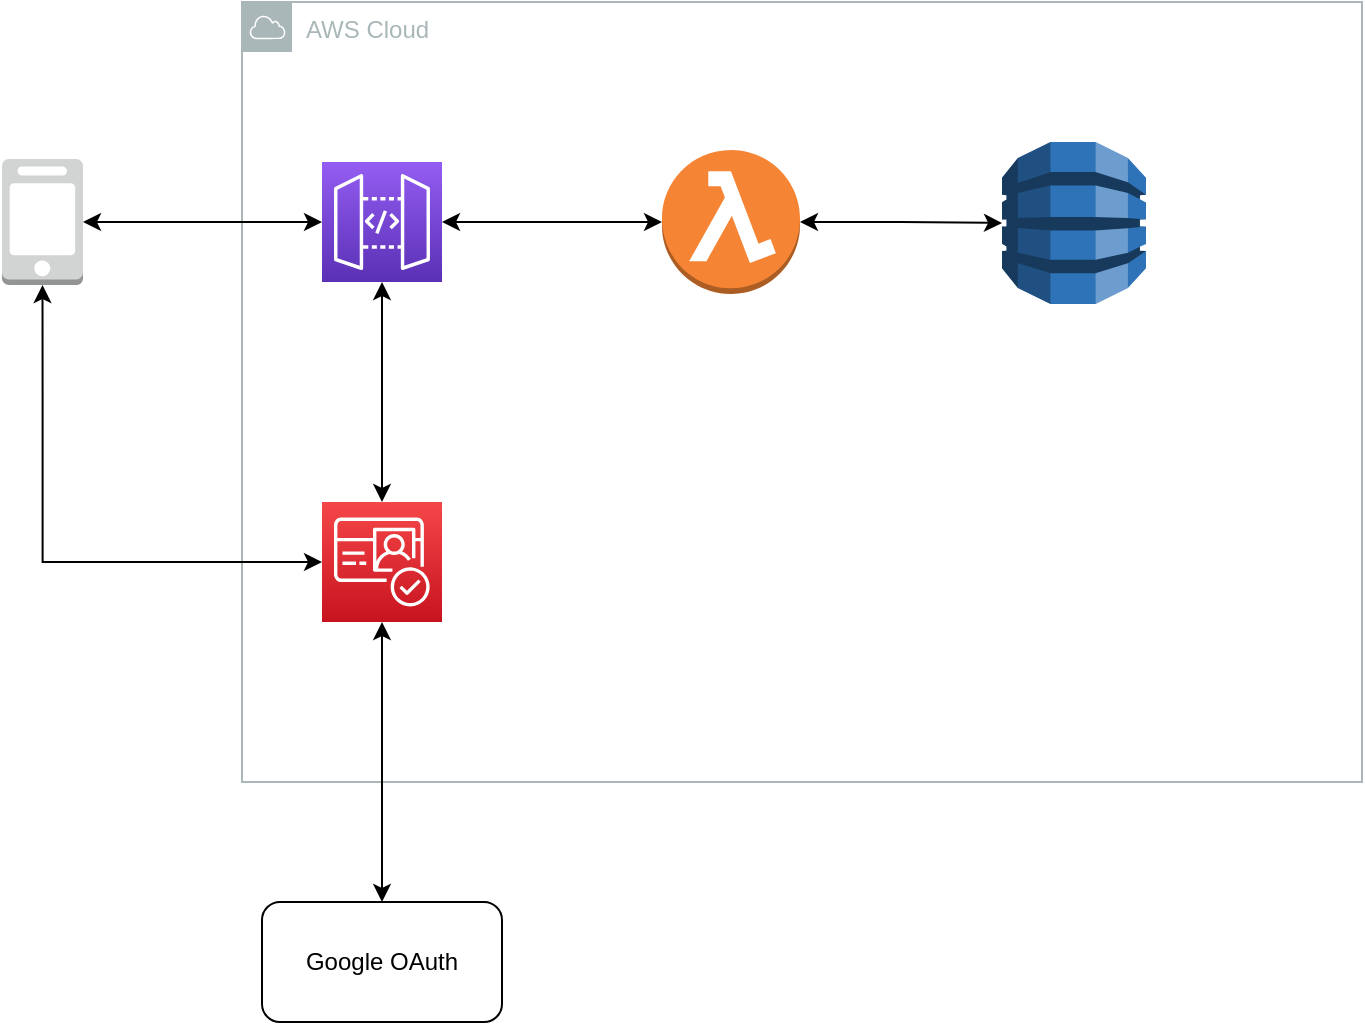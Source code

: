 <mxfile version="21.3.2" type="device">
  <diagram name="Page-1" id="h3ejrtiKPqcqL7NYXR60">
    <mxGraphModel dx="1026" dy="577" grid="1" gridSize="10" guides="1" tooltips="1" connect="1" arrows="1" fold="1" page="1" pageScale="1" pageWidth="850" pageHeight="1100" math="0" shadow="0">
      <root>
        <mxCell id="0" />
        <mxCell id="1" parent="0" />
        <mxCell id="XwqDze1guCfP3kkD8KMQ-1" value="AWS Cloud" style="sketch=0;outlineConnect=0;gradientColor=none;html=1;whiteSpace=wrap;fontSize=12;fontStyle=0;shape=mxgraph.aws4.group;grIcon=mxgraph.aws4.group_aws_cloud;strokeColor=#AAB7B8;fillColor=none;verticalAlign=top;align=left;spacingLeft=30;fontColor=#AAB7B8;dashed=0;" vertex="1" parent="1">
          <mxGeometry x="200" y="40" width="560" height="390" as="geometry" />
        </mxCell>
        <mxCell id="XwqDze1guCfP3kkD8KMQ-15" style="edgeStyle=orthogonalEdgeStyle;rounded=0;orthogonalLoop=1;jettySize=auto;html=1;exitX=0.5;exitY=1;exitDx=0;exitDy=0;exitPerimeter=0;startArrow=classic;startFill=1;" edge="1" parent="1" source="XwqDze1guCfP3kkD8KMQ-2" target="XwqDze1guCfP3kkD8KMQ-4">
          <mxGeometry relative="1" as="geometry" />
        </mxCell>
        <mxCell id="XwqDze1guCfP3kkD8KMQ-20" style="edgeStyle=orthogonalEdgeStyle;rounded=0;orthogonalLoop=1;jettySize=auto;html=1;exitX=1;exitY=0.5;exitDx=0;exitDy=0;exitPerimeter=0;startArrow=classic;startFill=1;" edge="1" parent="1" source="XwqDze1guCfP3kkD8KMQ-2" target="XwqDze1guCfP3kkD8KMQ-18">
          <mxGeometry relative="1" as="geometry" />
        </mxCell>
        <mxCell id="XwqDze1guCfP3kkD8KMQ-2" value="" style="sketch=0;points=[[0,0,0],[0.25,0,0],[0.5,0,0],[0.75,0,0],[1,0,0],[0,1,0],[0.25,1,0],[0.5,1,0],[0.75,1,0],[1,1,0],[0,0.25,0],[0,0.5,0],[0,0.75,0],[1,0.25,0],[1,0.5,0],[1,0.75,0]];outlineConnect=0;fontColor=#232F3E;gradientColor=#945DF2;gradientDirection=north;fillColor=#5A30B5;strokeColor=#ffffff;dashed=0;verticalLabelPosition=bottom;verticalAlign=top;align=center;html=1;fontSize=12;fontStyle=0;aspect=fixed;shape=mxgraph.aws4.resourceIcon;resIcon=mxgraph.aws4.api_gateway;" vertex="1" parent="1">
          <mxGeometry x="240" y="120" width="60" height="60" as="geometry" />
        </mxCell>
        <mxCell id="XwqDze1guCfP3kkD8KMQ-17" style="edgeStyle=orthogonalEdgeStyle;rounded=0;orthogonalLoop=1;jettySize=auto;html=1;exitX=1;exitY=0.5;exitDx=0;exitDy=0;exitPerimeter=0;entryX=0;entryY=0.5;entryDx=0;entryDy=0;entryPerimeter=0;startArrow=classic;startFill=1;" edge="1" parent="1" source="XwqDze1guCfP3kkD8KMQ-3" target="XwqDze1guCfP3kkD8KMQ-2">
          <mxGeometry relative="1" as="geometry" />
        </mxCell>
        <mxCell id="XwqDze1guCfP3kkD8KMQ-3" value="" style="outlineConnect=0;dashed=0;verticalLabelPosition=bottom;verticalAlign=top;align=center;html=1;shape=mxgraph.aws3.mobile_client;fillColor=#D2D3D3;gradientColor=none;" vertex="1" parent="1">
          <mxGeometry x="80" y="118.5" width="40.5" height="63" as="geometry" />
        </mxCell>
        <mxCell id="XwqDze1guCfP3kkD8KMQ-16" style="edgeStyle=orthogonalEdgeStyle;rounded=0;orthogonalLoop=1;jettySize=auto;html=1;exitX=0;exitY=0.5;exitDx=0;exitDy=0;exitPerimeter=0;entryX=0.5;entryY=1;entryDx=0;entryDy=0;entryPerimeter=0;startArrow=classic;startFill=1;" edge="1" parent="1" source="XwqDze1guCfP3kkD8KMQ-4" target="XwqDze1guCfP3kkD8KMQ-3">
          <mxGeometry relative="1" as="geometry" />
        </mxCell>
        <mxCell id="XwqDze1guCfP3kkD8KMQ-4" value="" style="sketch=0;points=[[0,0,0],[0.25,0,0],[0.5,0,0],[0.75,0,0],[1,0,0],[0,1,0],[0.25,1,0],[0.5,1,0],[0.75,1,0],[1,1,0],[0,0.25,0],[0,0.5,0],[0,0.75,0],[1,0.25,0],[1,0.5,0],[1,0.75,0]];outlineConnect=0;fontColor=#232F3E;gradientColor=#F54749;gradientDirection=north;fillColor=#C7131F;strokeColor=#ffffff;dashed=0;verticalLabelPosition=bottom;verticalAlign=top;align=center;html=1;fontSize=12;fontStyle=0;aspect=fixed;shape=mxgraph.aws4.resourceIcon;resIcon=mxgraph.aws4.cognito;" vertex="1" parent="1">
          <mxGeometry x="240" y="290" width="60" height="60" as="geometry" />
        </mxCell>
        <mxCell id="XwqDze1guCfP3kkD8KMQ-14" style="edgeStyle=orthogonalEdgeStyle;rounded=0;orthogonalLoop=1;jettySize=auto;html=1;exitX=0.5;exitY=0;exitDx=0;exitDy=0;startArrow=classic;startFill=1;" edge="1" parent="1" source="XwqDze1guCfP3kkD8KMQ-13" target="XwqDze1guCfP3kkD8KMQ-4">
          <mxGeometry relative="1" as="geometry" />
        </mxCell>
        <mxCell id="XwqDze1guCfP3kkD8KMQ-13" value="Google OAuth" style="rounded=1;whiteSpace=wrap;html=1;" vertex="1" parent="1">
          <mxGeometry x="210" y="490" width="120" height="60" as="geometry" />
        </mxCell>
        <mxCell id="XwqDze1guCfP3kkD8KMQ-21" style="edgeStyle=orthogonalEdgeStyle;rounded=0;orthogonalLoop=1;jettySize=auto;html=1;exitX=1;exitY=0.5;exitDx=0;exitDy=0;exitPerimeter=0;startArrow=classic;startFill=1;" edge="1" parent="1" source="XwqDze1guCfP3kkD8KMQ-18" target="XwqDze1guCfP3kkD8KMQ-19">
          <mxGeometry relative="1" as="geometry" />
        </mxCell>
        <mxCell id="XwqDze1guCfP3kkD8KMQ-18" value="" style="outlineConnect=0;dashed=0;verticalLabelPosition=bottom;verticalAlign=top;align=center;html=1;shape=mxgraph.aws3.lambda_function;fillColor=#F58534;gradientColor=none;" vertex="1" parent="1">
          <mxGeometry x="410" y="114" width="69" height="72" as="geometry" />
        </mxCell>
        <mxCell id="XwqDze1guCfP3kkD8KMQ-19" value="" style="outlineConnect=0;dashed=0;verticalLabelPosition=bottom;verticalAlign=top;align=center;html=1;shape=mxgraph.aws3.dynamo_db;fillColor=#2E73B8;gradientColor=none;" vertex="1" parent="1">
          <mxGeometry x="580" y="110" width="72" height="81" as="geometry" />
        </mxCell>
      </root>
    </mxGraphModel>
  </diagram>
</mxfile>
